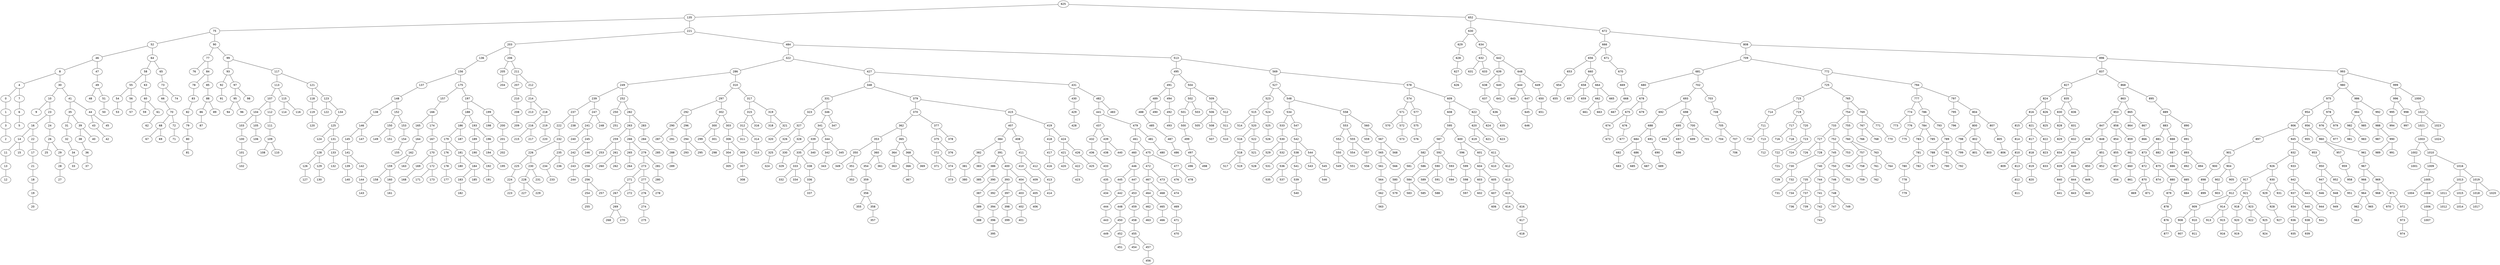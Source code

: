graph BST {
    node [fontname="Helvetica"];
    625 [label="625"];
    625 -- 135;
    135 [label="135"];
    135 -- 75;
    75 [label="75"];
    75 -- 52;
    52 [label="52"];
    52 -- 46;
    46 [label="46"];
    46 -- 8;
    8 [label="8"];
    8 -- 4;
    4 [label="4"];
    4 -- 0;
    0 [label="0"];
    0 -- 1;
    1 [label="1"];
    1 -- 3;
    3 [label="3"];
    3 -- 2;
    2 [label="2"];
    4 -- 7;
    7 [label="7"];
    7 -- 6;
    6 [label="6"];
    6 -- 5;
    5 [label="5"];
    8 -- 30;
    30 [label="30"];
    30 -- 10;
    10 [label="10"];
    10 -- 9;
    9 [label="9"];
    10 -- 23;
    23 [label="23"];
    23 -- 16;
    16 [label="16"];
    16 -- 14;
    14 [label="14"];
    14 -- 11;
    11 [label="11"];
    11 -- 13;
    13 [label="13"];
    13 -- 12;
    12 [label="12"];
    14 -- 15;
    15 [label="15"];
    16 -- 22;
    22 [label="22"];
    22 -- 17;
    17 [label="17"];
    17 -- 21;
    21 [label="21"];
    21 -- 18;
    18 [label="18"];
    18 -- 19;
    19 [label="19"];
    19 -- 20;
    20 [label="20"];
    23 -- 24;
    24 [label="24"];
    24 -- 26;
    26 [label="26"];
    26 -- 25;
    25 [label="25"];
    26 -- 29;
    29 [label="29"];
    29 -- 28;
    28 [label="28"];
    28 -- 27;
    27 [label="27"];
    30 -- 41;
    41 [label="41"];
    41 -- 35;
    35 [label="35"];
    35 -- 31;
    31 [label="31"];
    31 -- 32;
    32 [label="32"];
    32 -- 34;
    34 [label="34"];
    34 -- 33;
    33 [label="33"];
    35 -- 39;
    39 [label="39"];
    39 -- 38;
    38 [label="38"];
    38 -- 36;
    36 [label="36"];
    36 -- 37;
    37 [label="37"];
    39 -- 40;
    40 [label="40"];
    41 -- 44;
    44 [label="44"];
    44 -- 43;
    43 [label="43"];
    43 -- 42;
    42 [label="42"];
    44 -- 45;
    45 [label="45"];
    46 -- 47;
    47 [label="47"];
    47 -- 49;
    49 [label="49"];
    49 -- 48;
    48 [label="48"];
    49 -- 51;
    51 [label="51"];
    51 -- 50;
    50 [label="50"];
    52 -- 64;
    64 [label="64"];
    64 -- 58;
    58 [label="58"];
    58 -- 55;
    55 [label="55"];
    55 -- 54;
    54 [label="54"];
    54 -- 53;
    53 [label="53"];
    55 -- 56;
    56 [label="56"];
    56 -- 57;
    57 [label="57"];
    58 -- 63;
    63 [label="63"];
    63 -- 60;
    60 [label="60"];
    60 -- 59;
    59 [label="59"];
    60 -- 61;
    61 [label="61"];
    61 -- 62;
    62 [label="62"];
    64 -- 65;
    65 [label="65"];
    65 -- 73;
    73 [label="73"];
    73 -- 66;
    66 [label="66"];
    66 -- 70;
    70 [label="70"];
    70 -- 68;
    68 [label="68"];
    68 -- 67;
    67 [label="67"];
    68 -- 69;
    69 [label="69"];
    70 -- 72;
    72 [label="72"];
    72 -- 71;
    71 [label="71"];
    73 -- 74;
    74 [label="74"];
    75 -- 90;
    90 [label="90"];
    90 -- 77;
    77 [label="77"];
    77 -- 76;
    76 [label="76"];
    77 -- 84;
    84 [label="84"];
    84 -- 78;
    78 [label="78"];
    78 -- 83;
    83 [label="83"];
    83 -- 82;
    82 [label="82"];
    82 -- 79;
    79 [label="79"];
    79 -- 80;
    80 [label="80"];
    80 -- 81;
    81 [label="81"];
    84 -- 85;
    85 [label="85"];
    85 -- 88;
    88 [label="88"];
    88 -- 86;
    86 [label="86"];
    86 -- 87;
    87 [label="87"];
    88 -- 89;
    89 [label="89"];
    90 -- 99;
    99 [label="99"];
    99 -- 93;
    93 [label="93"];
    93 -- 92;
    92 [label="92"];
    92 -- 91;
    91 [label="91"];
    93 -- 97;
    97 [label="97"];
    97 -- 95;
    95 [label="95"];
    95 -- 94;
    94 [label="94"];
    95 -- 96;
    96 [label="96"];
    97 -- 98;
    98 [label="98"];
    99 -- 117;
    117 [label="117"];
    117 -- 113;
    113 [label="113"];
    113 -- 107;
    107 [label="107"];
    107 -- 104;
    104 [label="104"];
    104 -- 103;
    103 [label="103"];
    103 -- 100;
    100 [label="100"];
    100 -- 101;
    101 [label="101"];
    101 -- 102;
    102 [label="102"];
    104 -- 105;
    105 [label="105"];
    105 -- 106;
    106 [label="106"];
    107 -- 112;
    112 [label="112"];
    112 -- 111;
    111 [label="111"];
    111 -- 109;
    109 [label="109"];
    109 -- 108;
    108 [label="108"];
    109 -- 110;
    110 [label="110"];
    113 -- 115;
    115 [label="115"];
    115 -- 114;
    114 [label="114"];
    115 -- 116;
    116 [label="116"];
    117 -- 121;
    121 [label="121"];
    121 -- 118;
    118 [label="118"];
    118 -- 119;
    119 [label="119"];
    119 -- 120;
    120 [label="120"];
    121 -- 123;
    123 [label="123"];
    123 -- 122;
    122 [label="122"];
    123 -- 134;
    134 [label="134"];
    134 -- 125;
    125 [label="125"];
    125 -- 124;
    124 [label="124"];
    125 -- 131;
    131 [label="131"];
    131 -- 128;
    128 [label="128"];
    128 -- 126;
    126 [label="126"];
    126 -- 127;
    127 [label="127"];
    128 -- 129;
    129 [label="129"];
    129 -- 130;
    130 [label="130"];
    131 -- 133;
    133 [label="133"];
    133 -- 132;
    132 [label="132"];
    135 -- 221;
    221 [label="221"];
    221 -- 203;
    203 [label="203"];
    203 -- 136;
    136 [label="136"];
    136 -- 156;
    156 [label="156"];
    156 -- 137;
    137 [label="137"];
    137 -- 148;
    148 [label="148"];
    148 -- 138;
    138 [label="138"];
    138 -- 146;
    146 [label="146"];
    146 -- 145;
    145 [label="145"];
    145 -- 141;
    141 [label="141"];
    141 -- 139;
    139 [label="139"];
    139 -- 140;
    140 [label="140"];
    141 -- 142;
    142 [label="142"];
    142 -- 144;
    144 [label="144"];
    144 -- 143;
    143 [label="143"];
    146 -- 147;
    147 [label="147"];
    148 -- 152;
    152 [label="152"];
    152 -- 150;
    150 [label="150"];
    150 -- 149;
    149 [label="149"];
    150 -- 151;
    151 [label="151"];
    152 -- 153;
    153 [label="153"];
    153 -- 154;
    154 [label="154"];
    154 -- 155;
    155 [label="155"];
    156 -- 175;
    175 [label="175"];
    175 -- 157;
    157 [label="157"];
    157 -- 166;
    166 [label="166"];
    166 -- 165;
    165 [label="165"];
    165 -- 164;
    164 [label="164"];
    164 -- 162;
    162 [label="162"];
    162 -- 159;
    159 [label="159"];
    159 -- 158;
    158 [label="158"];
    159 -- 160;
    160 [label="160"];
    160 -- 161;
    161 [label="161"];
    162 -- 163;
    163 [label="163"];
    166 -- 174;
    174 [label="174"];
    174 -- 167;
    167 [label="167"];
    167 -- 170;
    170 [label="170"];
    170 -- 169;
    169 [label="169"];
    169 -- 168;
    168 [label="168"];
    170 -- 172;
    172 [label="172"];
    172 -- 171;
    171 [label="171"];
    172 -- 173;
    173 [label="173"];
    175 -- 197;
    197 [label="197"];
    197 -- 188;
    188 [label="188"];
    188 -- 186;
    186 [label="186"];
    186 -- 179;
    179 [label="179"];
    179 -- 176;
    176 [label="176"];
    176 -- 178;
    178 [label="178"];
    178 -- 177;
    177 [label="177"];
    179 -- 181;
    181 [label="181"];
    181 -- 180;
    180 [label="180"];
    181 -- 184;
    184 [label="184"];
    184 -- 183;
    183 [label="183"];
    183 -- 182;
    182 [label="182"];
    184 -- 185;
    185 [label="185"];
    186 -- 187;
    187 [label="187"];
    188 -- 193;
    193 [label="193"];
    193 -- 189;
    189 [label="189"];
    189 -- 190;
    190 [label="190"];
    190 -- 192;
    192 [label="192"];
    192 -- 191;
    191 [label="191"];
    193 -- 196;
    196 [label="196"];
    196 -- 194;
    194 [label="194"];
    194 -- 195;
    195 [label="195"];
    197 -- 199;
    199 [label="199"];
    199 -- 198;
    198 [label="198"];
    199 -- 200;
    200 [label="200"];
    200 -- 201;
    201 [label="201"];
    201 -- 202;
    202 [label="202"];
    203 -- 206;
    206 [label="206"];
    206 -- 205;
    205 [label="205"];
    205 -- 204;
    204 [label="204"];
    206 -- 211;
    211 [label="211"];
    211 -- 207;
    207 [label="207"];
    207 -- 210;
    210 [label="210"];
    210 -- 208;
    208 [label="208"];
    208 -- 209;
    209 [label="209"];
    211 -- 212;
    212 [label="212"];
    212 -- 214;
    214 [label="214"];
    214 -- 213;
    213 [label="213"];
    214 -- 218;
    218 [label="218"];
    218 -- 216;
    216 [label="216"];
    216 -- 215;
    215 [label="215"];
    216 -- 217;
    217 [label="217"];
    218 -- 219;
    219 [label="219"];
    219 -- 220;
    220 [label="220"];
    221 -- 484;
    484 [label="484"];
    484 -- 322;
    322 [label="322"];
    322 -- 286;
    286 [label="286"];
    286 -- 249;
    249 [label="249"];
    249 -- 239;
    239 [label="239"];
    239 -- 237;
    237 [label="237"];
    237 -- 222;
    222 [label="222"];
    222 -- 232;
    232 [label="232"];
    232 -- 226;
    226 [label="226"];
    226 -- 225;
    225 [label="225"];
    225 -- 224;
    224 [label="224"];
    224 -- 223;
    223 [label="223"];
    226 -- 230;
    230 [label="230"];
    230 -- 228;
    228 [label="228"];
    228 -- 227;
    227 [label="227"];
    228 -- 229;
    229 [label="229"];
    230 -- 231;
    231 [label="231"];
    232 -- 235;
    235 [label="235"];
    235 -- 234;
    234 [label="234"];
    234 -- 233;
    233 [label="233"];
    235 -- 236;
    236 [label="236"];
    237 -- 238;
    238 [label="238"];
    239 -- 247;
    247 [label="247"];
    247 -- 241;
    241 [label="241"];
    241 -- 240;
    240 [label="240"];
    241 -- 245;
    245 [label="245"];
    245 -- 242;
    242 [label="242"];
    242 -- 243;
    243 [label="243"];
    243 -- 244;
    244 [label="244"];
    245 -- 246;
    246 [label="246"];
    247 -- 248;
    248 [label="248"];
    249 -- 252;
    252 [label="252"];
    252 -- 250;
    250 [label="250"];
    250 -- 251;
    251 [label="251"];
    252 -- 282;
    282 [label="282"];
    282 -- 263;
    263 [label="263"];
    263 -- 259;
    259 [label="259"];
    259 -- 253;
    253 [label="253"];
    253 -- 258;
    258 [label="258"];
    258 -- 256;
    256 [label="256"];
    256 -- 254;
    254 [label="254"];
    254 -- 255;
    255 [label="255"];
    256 -- 257;
    257 [label="257"];
    259 -- 261;
    261 [label="261"];
    261 -- 260;
    260 [label="260"];
    261 -- 262;
    262 [label="262"];
    263 -- 266;
    266 [label="266"];
    266 -- 265;
    265 [label="265"];
    265 -- 264;
    264 [label="264"];
    266 -- 279;
    279 [label="279"];
    279 -- 273;
    273 [label="273"];
    273 -- 271;
    271 [label="271"];
    271 -- 267;
    267 [label="267"];
    267 -- 269;
    269 [label="269"];
    269 -- 268;
    268 [label="268"];
    269 -- 270;
    270 [label="270"];
    271 -- 272;
    272 [label="272"];
    273 -- 277;
    277 [label="277"];
    277 -- 276;
    276 [label="276"];
    276 -- 274;
    274 [label="274"];
    274 -- 275;
    275 [label="275"];
    277 -- 278;
    278 [label="278"];
    279 -- 281;
    281 [label="281"];
    281 -- 280;
    280 [label="280"];
    282 -- 283;
    283 [label="283"];
    283 -- 284;
    284 [label="284"];
    284 -- 285;
    285 [label="285"];
    286 -- 310;
    310 [label="310"];
    310 -- 297;
    297 [label="297"];
    297 -- 292;
    292 [label="292"];
    292 -- 290;
    290 [label="290"];
    290 -- 287;
    287 [label="287"];
    287 -- 288;
    288 [label="288"];
    288 -- 289;
    289 [label="289"];
    290 -- 291;
    291 [label="291"];
    292 -- 296;
    296 [label="296"];
    296 -- 294;
    294 [label="294"];
    294 -- 293;
    293 [label="293"];
    294 -- 295;
    295 [label="295"];
    297 -- 302;
    302 [label="302"];
    302 -- 300;
    300 [label="300"];
    300 -- 299;
    299 [label="299"];
    299 -- 298;
    298 [label="298"];
    300 -- 301;
    301 [label="301"];
    302 -- 303;
    303 [label="303"];
    303 -- 306;
    306 [label="306"];
    306 -- 304;
    304 [label="304"];
    304 -- 305;
    305 [label="305"];
    306 -- 309;
    309 [label="309"];
    309 -- 307;
    307 [label="307"];
    307 -- 308;
    308 [label="308"];
    310 -- 317;
    317 [label="317"];
    317 -- 315;
    315 [label="315"];
    315 -- 312;
    312 [label="312"];
    312 -- 311;
    311 [label="311"];
    312 -- 314;
    314 [label="314"];
    314 -- 313;
    313 [label="313"];
    315 -- 316;
    316 [label="316"];
    317 -- 319;
    319 [label="319"];
    319 -- 318;
    318 [label="318"];
    319 -- 321;
    321 [label="321"];
    321 -- 320;
    320 [label="320"];
    322 -- 427;
    427 [label="427"];
    427 -- 348;
    348 [label="348"];
    348 -- 331;
    331 [label="331"];
    331 -- 323;
    323 [label="323"];
    323 -- 327;
    327 [label="327"];
    327 -- 326;
    326 [label="326"];
    326 -- 325;
    325 [label="325"];
    325 -- 324;
    324 [label="324"];
    327 -- 328;
    328 [label="328"];
    328 -- 330;
    330 [label="330"];
    330 -- 329;
    329 [label="329"];
    331 -- 346;
    346 [label="346"];
    346 -- 341;
    341 [label="341"];
    341 -- 339;
    339 [label="339"];
    339 -- 335;
    335 [label="335"];
    335 -- 333;
    333 [label="333"];
    333 -- 332;
    332 [label="332"];
    333 -- 334;
    334 [label="334"];
    335 -- 338;
    338 [label="338"];
    338 -- 336;
    336 [label="336"];
    336 -- 337;
    337 [label="337"];
    339 -- 340;
    340 [label="340"];
    341 -- 344;
    344 [label="344"];
    344 -- 342;
    342 [label="342"];
    342 -- 343;
    343 [label="343"];
    344 -- 345;
    345 [label="345"];
    346 -- 347;
    347 [label="347"];
    348 -- 379;
    379 [label="379"];
    379 -- 370;
    370 [label="370"];
    370 -- 362;
    362 [label="362"];
    362 -- 353;
    353 [label="353"];
    353 -- 350;
    350 [label="350"];
    350 -- 349;
    349 [label="349"];
    350 -- 351;
    351 [label="351"];
    351 -- 352;
    352 [label="352"];
    353 -- 360;
    360 [label="360"];
    360 -- 354;
    354 [label="354"];
    354 -- 359;
    359 [label="359"];
    359 -- 356;
    356 [label="356"];
    356 -- 355;
    355 [label="355"];
    356 -- 358;
    358 [label="358"];
    358 -- 357;
    357 [label="357"];
    360 -- 361;
    361 [label="361"];
    362 -- 365;
    365 [label="365"];
    365 -- 364;
    364 [label="364"];
    364 -- 363;
    363 [label="363"];
    365 -- 368;
    368 [label="368"];
    368 -- 366;
    366 [label="366"];
    366 -- 367;
    367 [label="367"];
    368 -- 369;
    369 [label="369"];
    370 -- 377;
    377 [label="377"];
    377 -- 375;
    375 [label="375"];
    375 -- 372;
    372 [label="372"];
    372 -- 371;
    371 [label="371"];
    372 -- 374;
    374 [label="374"];
    374 -- 373;
    373 [label="373"];
    375 -- 376;
    376 [label="376"];
    377 -- 378;
    378 [label="378"];
    379 -- 415;
    415 [label="415"];
    415 -- 407;
    407 [label="407"];
    407 -- 384;
    384 [label="384"];
    384 -- 382;
    382 [label="382"];
    382 -- 381;
    381 [label="381"];
    381 -- 380;
    380 [label="380"];
    382 -- 383;
    383 [label="383"];
    384 -- 391;
    391 [label="391"];
    391 -- 386;
    386 [label="386"];
    386 -- 385;
    385 [label="385"];
    386 -- 390;
    390 [label="390"];
    390 -- 387;
    387 [label="387"];
    387 -- 389;
    389 [label="389"];
    389 -- 388;
    388 [label="388"];
    391 -- 400;
    400 [label="400"];
    400 -- 393;
    393 [label="393"];
    393 -- 392;
    392 [label="392"];
    393 -- 397;
    397 [label="397"];
    397 -- 394;
    394 [label="394"];
    394 -- 396;
    396 [label="396"];
    396 -- 395;
    395 [label="395"];
    397 -- 398;
    398 [label="398"];
    398 -- 399;
    399 [label="399"];
    400 -- 404;
    404 [label="404"];
    404 -- 403;
    403 [label="403"];
    403 -- 402;
    402 [label="402"];
    402 -- 401;
    401 [label="401"];
    404 -- 405;
    405 [label="405"];
    405 -- 406;
    406 [label="406"];
    407 -- 408;
    408 [label="408"];
    408 -- 411;
    411 [label="411"];
    411 -- 410;
    410 [label="410"];
    410 -- 409;
    409 [label="409"];
    411 -- 412;
    412 [label="412"];
    412 -- 413;
    413 [label="413"];
    413 -- 414;
    414 [label="414"];
    415 -- 419;
    419 [label="419"];
    419 -- 418;
    418 [label="418"];
    418 -- 417;
    417 [label="417"];
    417 -- 416;
    416 [label="416"];
    419 -- 424;
    424 [label="424"];
    424 -- 421;
    421 [label="421"];
    421 -- 420;
    420 [label="420"];
    421 -- 422;
    422 [label="422"];
    422 -- 423;
    423 [label="423"];
    424 -- 426;
    426 [label="426"];
    426 -- 425;
    425 [label="425"];
    427 -- 431;
    431 [label="431"];
    431 -- 430;
    430 [label="430"];
    430 -- 429;
    429 [label="429"];
    429 -- 428;
    428 [label="428"];
    431 -- 482;
    482 [label="482"];
    482 -- 441;
    441 [label="441"];
    441 -- 437;
    437 [label="437"];
    437 -- 432;
    432 [label="432"];
    432 -- 436;
    436 [label="436"];
    436 -- 433;
    433 [label="433"];
    433 -- 435;
    435 [label="435"];
    435 -- 434;
    434 [label="434"];
    437 -- 439;
    439 [label="439"];
    439 -- 438;
    438 [label="438"];
    439 -- 440;
    440 [label="440"];
    441 -- 479;
    479 [label="479"];
    479 -- 461;
    461 [label="461"];
    461 -- 460;
    460 [label="460"];
    460 -- 446;
    446 [label="446"];
    446 -- 445;
    445 [label="445"];
    445 -- 442;
    442 [label="442"];
    442 -- 444;
    444 [label="444"];
    444 -- 443;
    443 [label="443"];
    446 -- 447;
    447 [label="447"];
    447 -- 453;
    453 [label="453"];
    453 -- 448;
    448 [label="448"];
    448 -- 450;
    450 [label="450"];
    450 -- 449;
    449 [label="449"];
    450 -- 452;
    452 [label="452"];
    452 -- 451;
    451 [label="451"];
    453 -- 459;
    459 [label="459"];
    459 -- 458;
    458 [label="458"];
    458 -- 455;
    455 [label="455"];
    455 -- 454;
    454 [label="454"];
    455 -- 457;
    457 [label="457"];
    457 -- 456;
    456 [label="456"];
    461 -- 475;
    475 [label="475"];
    475 -- 472;
    472 [label="472"];
    472 -- 467;
    467 [label="467"];
    467 -- 464;
    464 [label="464"];
    464 -- 462;
    462 [label="462"];
    462 -- 463;
    463 [label="463"];
    464 -- 465;
    465 [label="465"];
    465 -- 466;
    466 [label="466"];
    467 -- 468;
    468 [label="468"];
    468 -- 469;
    469 [label="469"];
    469 -- 471;
    471 [label="471"];
    471 -- 470;
    470 [label="470"];
    472 -- 473;
    473 [label="473"];
    473 -- 474;
    474 [label="474"];
    475 -- 477;
    477 [label="477"];
    477 -- 476;
    476 [label="476"];
    477 -- 478;
    478 [label="478"];
    479 -- 481;
    481 [label="481"];
    481 -- 480;
    480 [label="480"];
    482 -- 483;
    483 [label="483"];
    484 -- 513;
    513 [label="513"];
    513 -- 495;
    495 [label="495"];
    495 -- 491;
    491 [label="491"];
    491 -- 489;
    489 [label="489"];
    489 -- 488;
    488 [label="488"];
    488 -- 485;
    485 [label="485"];
    485 -- 487;
    487 [label="487"];
    487 -- 486;
    486 [label="486"];
    489 -- 490;
    490 [label="490"];
    491 -- 494;
    494 [label="494"];
    494 -- 492;
    492 [label="492"];
    492 -- 493;
    493 [label="493"];
    495 -- 504;
    504 [label="504"];
    504 -- 502;
    502 [label="502"];
    502 -- 501;
    501 [label="501"];
    501 -- 500;
    500 [label="500"];
    500 -- 499;
    499 [label="499"];
    499 -- 497;
    497 [label="497"];
    497 -- 496;
    496 [label="496"];
    497 -- 498;
    498 [label="498"];
    502 -- 503;
    503 [label="503"];
    504 -- 509;
    509 [label="509"];
    509 -- 506;
    506 [label="506"];
    506 -- 505;
    505 [label="505"];
    506 -- 508;
    508 [label="508"];
    508 -- 507;
    507 [label="507"];
    509 -- 512;
    512 [label="512"];
    512 -- 511;
    511 [label="511"];
    511 -- 510;
    510 [label="510"];
    513 -- 569;
    569 [label="569"];
    569 -- 527;
    527 [label="527"];
    527 -- 523;
    523 [label="523"];
    523 -- 515;
    515 [label="515"];
    515 -- 514;
    514 [label="514"];
    515 -- 520;
    520 [label="520"];
    520 -- 516;
    516 [label="516"];
    516 -- 518;
    518 [label="518"];
    518 -- 517;
    517 [label="517"];
    518 -- 519;
    519 [label="519"];
    520 -- 522;
    522 [label="522"];
    522 -- 521;
    521 [label="521"];
    523 -- 524;
    524 [label="524"];
    524 -- 525;
    525 [label="525"];
    525 -- 526;
    526 [label="526"];
    527 -- 548;
    548 [label="548"];
    548 -- 534;
    534 [label="534"];
    534 -- 533;
    533 [label="533"];
    533 -- 530;
    530 [label="530"];
    530 -- 529;
    529 [label="529"];
    529 -- 528;
    528 [label="528"];
    530 -- 532;
    532 [label="532"];
    532 -- 531;
    531 [label="531"];
    534 -- 547;
    547 [label="547"];
    547 -- 542;
    542 [label="542"];
    542 -- 538;
    538 [label="538"];
    538 -- 536;
    536 [label="536"];
    536 -- 535;
    535 [label="535"];
    536 -- 537;
    537 [label="537"];
    538 -- 541;
    541 [label="541"];
    541 -- 539;
    539 [label="539"];
    539 -- 540;
    540 [label="540"];
    542 -- 544;
    544 [label="544"];
    544 -- 543;
    543 [label="543"];
    544 -- 545;
    545 [label="545"];
    545 -- 546;
    546 [label="546"];
    548 -- 558;
    558 [label="558"];
    558 -- 553;
    553 [label="553"];
    553 -- 552;
    552 [label="552"];
    552 -- 550;
    550 [label="550"];
    550 -- 549;
    549 [label="549"];
    550 -- 551;
    551 [label="551"];
    553 -- 555;
    555 [label="555"];
    555 -- 554;
    554 [label="554"];
    555 -- 557;
    557 [label="557"];
    557 -- 556;
    556 [label="556"];
    558 -- 560;
    560 [label="560"];
    560 -- 559;
    559 [label="559"];
    560 -- 567;
    567 [label="567"];
    567 -- 565;
    565 [label="565"];
    565 -- 561;
    561 [label="561"];
    561 -- 564;
    564 [label="564"];
    564 -- 562;
    562 [label="562"];
    562 -- 563;
    563 [label="563"];
    565 -- 566;
    566 [label="566"];
    567 -- 568;
    568 [label="568"];
    569 -- 578;
    578 [label="578"];
    578 -- 574;
    574 [label="574"];
    574 -- 571;
    571 [label="571"];
    571 -- 570;
    570 [label="570"];
    571 -- 572;
    572 [label="572"];
    572 -- 573;
    573 [label="573"];
    574 -- 577;
    577 [label="577"];
    577 -- 575;
    575 [label="575"];
    575 -- 576;
    576 [label="576"];
    578 -- 609;
    609 [label="609"];
    609 -- 608;
    608 [label="608"];
    608 -- 595;
    595 [label="595"];
    595 -- 587;
    587 [label="587"];
    587 -- 582;
    582 [label="582"];
    582 -- 581;
    581 [label="581"];
    581 -- 580;
    580 [label="580"];
    580 -- 579;
    579 [label="579"];
    582 -- 586;
    586 [label="586"];
    586 -- 584;
    584 [label="584"];
    584 -- 583;
    583 [label="583"];
    584 -- 585;
    585 [label="585"];
    587 -- 592;
    592 [label="592"];
    592 -- 590;
    590 [label="590"];
    590 -- 589;
    589 [label="589"];
    589 -- 588;
    588 [label="588"];
    590 -- 591;
    591 [label="591"];
    592 -- 593;
    593 [label="593"];
    593 -- 594;
    594 [label="594"];
    595 -- 600;
    600 [label="600"];
    600 -- 596;
    596 [label="596"];
    596 -- 599;
    599 [label="599"];
    599 -- 598;
    598 [label="598"];
    598 -- 597;
    597 [label="597"];
    600 -- 601;
    601 [label="601"];
    601 -- 604;
    604 [label="604"];
    604 -- 603;
    603 [label="603"];
    603 -- 602;
    602 [label="602"];
    604 -- 605;
    605 [label="605"];
    605 -- 607;
    607 [label="607"];
    607 -- 606;
    606 [label="606"];
    609 -- 622;
    622 [label="622"];
    622 -- 620;
    620 [label="620"];
    620 -- 619;
    619 [label="619"];
    619 -- 611;
    611 [label="611"];
    611 -- 610;
    610 [label="610"];
    611 -- 612;
    612 [label="612"];
    612 -- 613;
    613 [label="613"];
    613 -- 615;
    615 [label="615"];
    615 -- 614;
    614 [label="614"];
    615 -- 616;
    616 [label="616"];
    616 -- 617;
    617 [label="617"];
    617 -- 618;
    618 [label="618"];
    620 -- 621;
    621 [label="621"];
    622 -- 624;
    624 [label="624"];
    624 -- 623;
    623 [label="623"];
    625 -- 652;
    652 [label="652"];
    652 -- 630;
    630 [label="630"];
    630 -- 629;
    629 [label="629"];
    629 -- 628;
    628 [label="628"];
    628 -- 627;
    627 [label="627"];
    627 -- 626;
    626 [label="626"];
    630 -- 634;
    634 [label="634"];
    634 -- 632;
    632 [label="632"];
    632 -- 631;
    631 [label="631"];
    632 -- 633;
    633 [label="633"];
    634 -- 642;
    642 [label="642"];
    642 -- 639;
    639 [label="639"];
    639 -- 638;
    638 [label="638"];
    638 -- 637;
    637 [label="637"];
    637 -- 636;
    636 [label="636"];
    636 -- 635;
    635 [label="635"];
    639 -- 640;
    640 [label="640"];
    640 -- 641;
    641 [label="641"];
    642 -- 648;
    648 [label="648"];
    648 -- 644;
    644 [label="644"];
    644 -- 643;
    643 [label="643"];
    644 -- 647;
    647 [label="647"];
    647 -- 645;
    645 [label="645"];
    645 -- 646;
    646 [label="646"];
    648 -- 649;
    649 [label="649"];
    649 -- 650;
    650 [label="650"];
    650 -- 651;
    651 [label="651"];
    652 -- 672;
    672 [label="672"];
    672 -- 666;
    666 [label="666"];
    666 -- 656;
    656 [label="656"];
    656 -- 653;
    653 [label="653"];
    653 -- 654;
    654 [label="654"];
    654 -- 655;
    655 [label="655"];
    656 -- 660;
    660 [label="660"];
    660 -- 658;
    658 [label="658"];
    658 -- 657;
    657 [label="657"];
    658 -- 659;
    659 [label="659"];
    660 -- 664;
    664 [label="664"];
    664 -- 662;
    662 [label="662"];
    662 -- 661;
    661 [label="661"];
    662 -- 663;
    663 [label="663"];
    664 -- 665;
    665 [label="665"];
    666 -- 671;
    671 [label="671"];
    671 -- 670;
    670 [label="670"];
    670 -- 669;
    669 [label="669"];
    669 -- 668;
    668 [label="668"];
    668 -- 667;
    667 [label="667"];
    672 -- 808;
    808 [label="808"];
    808 -- 709;
    709 [label="709"];
    709 -- 681;
    681 [label="681"];
    681 -- 680;
    680 [label="680"];
    680 -- 678;
    678 [label="678"];
    678 -- 675;
    675 [label="675"];
    675 -- 674;
    674 [label="674"];
    674 -- 673;
    673 [label="673"];
    675 -- 676;
    676 [label="676"];
    676 -- 677;
    677 [label="677"];
    678 -- 679;
    679 [label="679"];
    681 -- 702;
    702 [label="702"];
    702 -- 693;
    693 [label="693"];
    693 -- 692;
    692 [label="692"];
    692 -- 688;
    688 [label="688"];
    688 -- 684;
    684 [label="684"];
    684 -- 682;
    682 [label="682"];
    682 -- 683;
    683 [label="683"];
    684 -- 686;
    686 [label="686"];
    686 -- 685;
    685 [label="685"];
    686 -- 687;
    687 [label="687"];
    688 -- 691;
    691 [label="691"];
    691 -- 690;
    690 [label="690"];
    690 -- 689;
    689 [label="689"];
    693 -- 698;
    698 [label="698"];
    698 -- 695;
    695 [label="695"];
    695 -- 694;
    694 [label="694"];
    695 -- 697;
    697 [label="697"];
    697 -- 696;
    696 [label="696"];
    698 -- 700;
    700 [label="700"];
    700 -- 699;
    699 [label="699"];
    700 -- 701;
    701 [label="701"];
    702 -- 703;
    703 [label="703"];
    703 -- 708;
    708 [label="708"];
    708 -- 705;
    705 [label="705"];
    705 -- 704;
    704 [label="704"];
    705 -- 707;
    707 [label="707"];
    707 -- 706;
    706 [label="706"];
    709 -- 772;
    772 [label="772"];
    772 -- 725;
    725 [label="725"];
    725 -- 715;
    715 [label="715"];
    715 -- 714;
    714 [label="714"];
    714 -- 711;
    711 [label="711"];
    711 -- 710;
    710 [label="710"];
    711 -- 713;
    713 [label="713"];
    713 -- 712;
    712 [label="712"];
    715 -- 719;
    719 [label="719"];
    719 -- 717;
    717 [label="717"];
    717 -- 716;
    716 [label="716"];
    717 -- 718;
    718 [label="718"];
    719 -- 720;
    720 [label="720"];
    720 -- 723;
    723 [label="723"];
    723 -- 722;
    722 [label="722"];
    722 -- 721;
    721 [label="721"];
    723 -- 724;
    724 [label="724"];
    725 -- 765;
    765 [label="765"];
    765 -- 754;
    754 [label="754"];
    754 -- 733;
    733 [label="733"];
    733 -- 727;
    727 [label="727"];
    727 -- 726;
    726 [label="726"];
    727 -- 728;
    728 [label="728"];
    728 -- 730;
    730 [label="730"];
    730 -- 729;
    729 [label="729"];
    730 -- 732;
    732 [label="732"];
    732 -- 731;
    731 [label="731"];
    733 -- 752;
    752 [label="752"];
    752 -- 745;
    745 [label="745"];
    745 -- 740;
    740 [label="740"];
    740 -- 735;
    735 [label="735"];
    735 -- 734;
    734 [label="734"];
    735 -- 737;
    737 [label="737"];
    737 -- 736;
    736 [label="736"];
    737 -- 739;
    739 [label="739"];
    740 -- 744;
    744 [label="744"];
    744 -- 741;
    741 [label="741"];
    741 -- 742;
    742 [label="742"];
    742 -- 743;
    743 [label="743"];
    745 -- 750;
    750 [label="750"];
    750 -- 746;
    746 [label="746"];
    746 -- 748;
    748 [label="748"];
    748 -- 747;
    747 [label="747"];
    748 -- 749;
    749 [label="749"];
    750 -- 751;
    751 [label="751"];
    752 -- 753;
    753 [label="753"];
    754 -- 755;
    755 [label="755"];
    755 -- 760;
    760 [label="760"];
    760 -- 757;
    757 [label="757"];
    757 -- 756;
    756 [label="756"];
    757 -- 758;
    758 [label="758"];
    758 -- 759;
    759 [label="759"];
    760 -- 763;
    763 [label="763"];
    763 -- 761;
    761 [label="761"];
    761 -- 762;
    762 [label="762"];
    763 -- 764;
    764 [label="764"];
    765 -- 769;
    769 [label="769"];
    769 -- 767;
    767 [label="767"];
    767 -- 766;
    766 [label="766"];
    767 -- 768;
    768 [label="768"];
    769 -- 771;
    771 [label="771"];
    771 -- 770;
    770 [label="770"];
    772 -- 794;
    794 [label="794"];
    794 -- 777;
    777 [label="777"];
    777 -- 774;
    774 [label="774"];
    774 -- 773;
    773 [label="773"];
    774 -- 776;
    776 [label="776"];
    776 -- 775;
    775 [label="775"];
    777 -- 786;
    786 [label="786"];
    786 -- 784;
    784 [label="784"];
    784 -- 783;
    783 [label="783"];
    783 -- 781;
    781 [label="781"];
    781 -- 780;
    780 [label="780"];
    780 -- 778;
    778 [label="778"];
    778 -- 779;
    779 [label="779"];
    781 -- 782;
    782 [label="782"];
    784 -- 785;
    785 [label="785"];
    786 -- 793;
    793 [label="793"];
    793 -- 789;
    789 [label="789"];
    789 -- 788;
    788 [label="788"];
    788 -- 787;
    787 [label="787"];
    789 -- 791;
    791 [label="791"];
    791 -- 790;
    790 [label="790"];
    791 -- 792;
    792 [label="792"];
    794 -- 797;
    797 [label="797"];
    797 -- 795;
    795 [label="795"];
    795 -- 796;
    796 [label="796"];
    797 -- 804;
    804 [label="804"];
    804 -- 800;
    800 [label="800"];
    800 -- 798;
    798 [label="798"];
    798 -- 799;
    799 [label="799"];
    800 -- 802;
    802 [label="802"];
    802 -- 801;
    801 [label="801"];
    802 -- 803;
    803 [label="803"];
    804 -- 807;
    807 [label="807"];
    807 -- 805;
    805 [label="805"];
    805 -- 806;
    806 [label="806"];
    808 -- 896;
    896 [label="896"];
    896 -- 837;
    837 [label="837"];
    837 -- 827;
    827 [label="827"];
    827 -- 824;
    824 [label="824"];
    824 -- 816;
    816 [label="816"];
    816 -- 815;
    815 [label="815"];
    815 -- 814;
    814 [label="814"];
    814 -- 810;
    810 [label="810"];
    810 -- 809;
    809 [label="809"];
    810 -- 813;
    813 [label="813"];
    813 -- 812;
    812 [label="812"];
    812 -- 811;
    811 [label="811"];
    816 -- 821;
    821 [label="821"];
    821 -- 817;
    817 [label="817"];
    817 -- 818;
    818 [label="818"];
    818 -- 819;
    819 [label="819"];
    819 -- 820;
    820 [label="820"];
    821 -- 822;
    822 [label="822"];
    822 -- 823;
    823 [label="823"];
    824 -- 826;
    826 [label="826"];
    826 -- 825;
    825 [label="825"];
    827 -- 835;
    835 [label="835"];
    835 -- 830;
    830 [label="830"];
    830 -- 828;
    828 [label="828"];
    828 -- 829;
    829 [label="829"];
    830 -- 831;
    831 [label="831"];
    831 -- 832;
    832 [label="832"];
    832 -- 834;
    834 [label="834"];
    834 -- 833;
    833 [label="833"];
    835 -- 836;
    836 [label="836"];
    837 -- 868;
    868 [label="868"];
    868 -- 863;
    863 [label="863"];
    863 -- 853;
    853 [label="853"];
    853 -- 847;
    847 [label="847"];
    847 -- 838;
    838 [label="838"];
    838 -- 842;
    842 [label="842"];
    842 -- 839;
    839 [label="839"];
    839 -- 840;
    840 [label="840"];
    840 -- 841;
    841 [label="841"];
    842 -- 846;
    846 [label="846"];
    846 -- 844;
    844 [label="844"];
    844 -- 843;
    843 [label="843"];
    844 -- 845;
    845 [label="845"];
    847 -- 848;
    848 [label="848"];
    848 -- 851;
    851 [label="851"];
    851 -- 850;
    850 [label="850"];
    850 -- 849;
    849 [label="849"];
    851 -- 852;
    852 [label="852"];
    853 -- 858;
    858 [label="858"];
    858 -- 854;
    854 [label="854"];
    854 -- 855;
    855 [label="855"];
    855 -- 857;
    857 [label="857"];
    857 -- 856;
    856 [label="856"];
    858 -- 859;
    859 [label="859"];
    859 -- 862;
    862 [label="862"];
    862 -- 860;
    860 [label="860"];
    860 -- 861;
    861 [label="861"];
    863 -- 865;
    865 [label="865"];
    865 -- 864;
    864 [label="864"];
    865 -- 867;
    867 [label="867"];
    867 -- 866;
    866 [label="866"];
    868 -- 895;
    895 [label="895"];
    895 -- 889;
    889 [label="889"];
    889 -- 883;
    883 [label="883"];
    883 -- 881;
    881 [label="881"];
    881 -- 873;
    873 [label="873"];
    873 -- 872;
    872 [label="872"];
    872 -- 870;
    870 [label="870"];
    870 -- 869;
    869 [label="869"];
    870 -- 871;
    871 [label="871"];
    873 -- 875;
    875 [label="875"];
    875 -- 874;
    874 [label="874"];
    875 -- 880;
    880 [label="880"];
    880 -- 879;
    879 [label="879"];
    879 -- 878;
    878 [label="878"];
    878 -- 876;
    876 [label="876"];
    876 -- 877;
    877 [label="877"];
    881 -- 882;
    882 [label="882"];
    883 -- 888;
    888 [label="888"];
    888 -- 887;
    887 [label="887"];
    887 -- 886;
    886 [label="886"];
    886 -- 885;
    885 [label="885"];
    885 -- 884;
    884 [label="884"];
    889 -- 890;
    890 [label="890"];
    890 -- 891;
    891 [label="891"];
    891 -- 893;
    893 [label="893"];
    893 -- 892;
    892 [label="892"];
    893 -- 894;
    894 [label="894"];
    896 -- 993;
    993 [label="993"];
    993 -- 980;
    980 [label="980"];
    980 -- 975;
    975 [label="975"];
    975 -- 954;
    954 [label="954"];
    954 -- 906;
    906 [label="906"];
    906 -- 897;
    897 [label="897"];
    897 -- 901;
    901 [label="901"];
    901 -- 900;
    900 [label="900"];
    900 -- 898;
    898 [label="898"];
    898 -- 899;
    899 [label="899"];
    901 -- 904;
    904 [label="904"];
    904 -- 902;
    902 [label="902"];
    902 -- 903;
    903 [label="903"];
    904 -- 905;
    905 [label="905"];
    906 -- 945;
    945 [label="945"];
    945 -- 932;
    932 [label="932"];
    932 -- 926;
    926 [label="926"];
    926 -- 917;
    917 [label="917"];
    917 -- 912;
    912 [label="912"];
    912 -- 909;
    909 [label="909"];
    909 -- 908;
    908 [label="908"];
    908 -- 907;
    907 [label="907"];
    909 -- 910;
    910 [label="910"];
    910 -- 911;
    911 [label="911"];
    912 -- 914;
    914 [label="914"];
    914 -- 913;
    913 [label="913"];
    914 -- 915;
    915 [label="915"];
    915 -- 916;
    916 [label="916"];
    917 -- 921;
    921 [label="921"];
    921 -- 918;
    918 [label="918"];
    918 -- 920;
    920 [label="920"];
    920 -- 919;
    919 [label="919"];
    921 -- 923;
    923 [label="923"];
    923 -- 922;
    922 [label="922"];
    923 -- 925;
    925 [label="925"];
    925 -- 924;
    924 [label="924"];
    926 -- 930;
    930 [label="930"];
    930 -- 929;
    929 [label="929"];
    929 -- 928;
    928 [label="928"];
    928 -- 927;
    927 [label="927"];
    930 -- 931;
    931 [label="931"];
    932 -- 933;
    933 [label="933"];
    933 -- 942;
    942 [label="942"];
    942 -- 937;
    937 [label="937"];
    937 -- 934;
    934 [label="934"];
    934 -- 936;
    936 [label="936"];
    936 -- 935;
    935 [label="935"];
    937 -- 940;
    940 [label="940"];
    940 -- 938;
    938 [label="938"];
    938 -- 939;
    939 [label="939"];
    940 -- 941;
    941 [label="941"];
    942 -- 943;
    943 [label="943"];
    943 -- 944;
    944 [label="944"];
    945 -- 953;
    953 [label="953"];
    953 -- 950;
    950 [label="950"];
    950 -- 947;
    947 [label="947"];
    947 -- 946;
    946 [label="946"];
    947 -- 948;
    948 [label="948"];
    948 -- 949;
    949 [label="949"];
    950 -- 952;
    952 [label="952"];
    952 -- 951;
    951 [label="951"];
    954 -- 956;
    956 [label="956"];
    956 -- 955;
    955 [label="955"];
    956 -- 960;
    960 [label="960"];
    960 -- 957;
    957 [label="957"];
    957 -- 959;
    959 [label="959"];
    959 -- 958;
    958 [label="958"];
    960 -- 961;
    961 [label="961"];
    961 -- 967;
    967 [label="967"];
    967 -- 966;
    966 [label="966"];
    966 -- 964;
    964 [label="964"];
    964 -- 962;
    962 [label="962"];
    962 -- 963;
    963 [label="963"];
    964 -- 965;
    965 [label="965"];
    967 -- 969;
    969 [label="969"];
    969 -- 968;
    968 [label="968"];
    969 -- 971;
    971 [label="971"];
    971 -- 970;
    970 [label="970"];
    971 -- 972;
    972 [label="972"];
    972 -- 973;
    973 [label="973"];
    973 -- 974;
    974 [label="974"];
    975 -- 978;
    978 [label="978"];
    978 -- 976;
    976 [label="976"];
    976 -- 977;
    977 [label="977"];
    978 -- 979;
    979 [label="979"];
    980 -- 986;
    986 [label="986"];
    986 -- 984;
    984 [label="984"];
    984 -- 982;
    982 [label="982"];
    982 -- 981;
    981 [label="981"];
    982 -- 983;
    983 [label="983"];
    984 -- 985;
    985 [label="985"];
    986 -- 992;
    992 [label="992"];
    992 -- 988;
    988 [label="988"];
    988 -- 987;
    987 [label="987"];
    988 -- 990;
    990 [label="990"];
    990 -- 989;
    989 [label="989"];
    990 -- 991;
    991 [label="991"];
    993 -- 999;
    999 [label="999"];
    999 -- 996;
    996 [label="996"];
    996 -- 995;
    995 [label="995"];
    995 -- 994;
    994 [label="994"];
    996 -- 998;
    998 [label="998"];
    998 -- 997;
    997 [label="997"];
    999 -- 1000;
    1000 [label="1000"];
    1000 -- 1022;
    1022 [label="1022"];
    1022 -- 1021;
    1021 [label="1021"];
    1021 -- 1003;
    1003 [label="1003"];
    1003 -- 1002;
    1002 [label="1002"];
    1002 -- 1001;
    1001 [label="1001"];
    1003 -- 1010;
    1010 [label="1010"];
    1010 -- 1009;
    1009 [label="1009"];
    1009 -- 1005;
    1005 [label="1005"];
    1005 -- 1004;
    1004 [label="1004"];
    1005 -- 1008;
    1008 [label="1008"];
    1008 -- 1006;
    1006 [label="1006"];
    1006 -- 1007;
    1007 [label="1007"];
    1010 -- 1016;
    1016 [label="1016"];
    1016 -- 1013;
    1013 [label="1013"];
    1013 -- 1011;
    1011 [label="1011"];
    1011 -- 1012;
    1012 [label="1012"];
    1013 -- 1015;
    1015 [label="1015"];
    1015 -- 1014;
    1014 [label="1014"];
    1016 -- 1019;
    1019 [label="1019"];
    1019 -- 1018;
    1018 [label="1018"];
    1018 -- 1017;
    1017 [label="1017"];
    1019 -- 1020;
    1020 [label="1020"];
    1022 -- 1023;
    1023 [label="1023"];
    1023 -- 1024;
    1024 [label="1024"];
}
